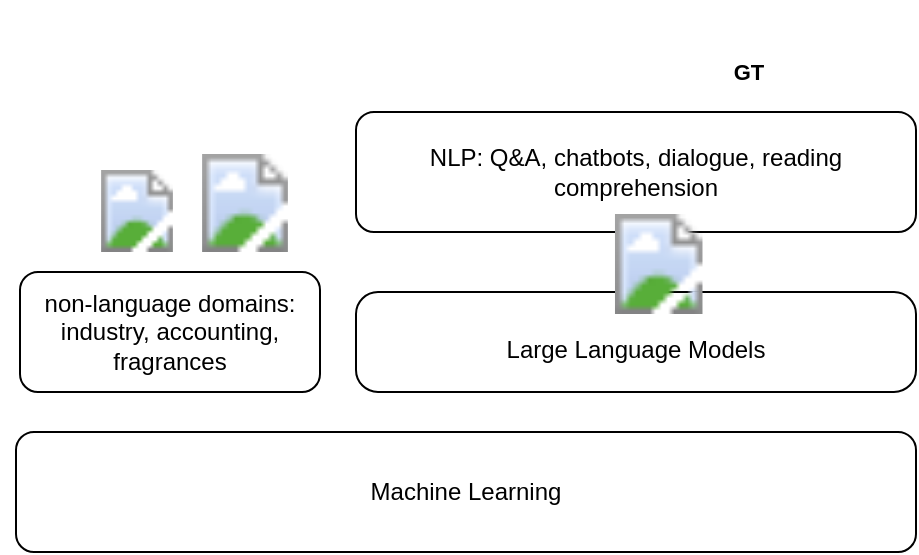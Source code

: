 <mxfile version="20.2.3" type="device"><diagram id="5ttazDErLxtyjH9lJLxJ" name="Page-1"><mxGraphModel dx="771" dy="570" grid="1" gridSize="10" guides="1" tooltips="1" connect="1" arrows="1" fold="1" page="1" pageScale="1" pageWidth="827" pageHeight="1169" math="0" shadow="0"><root><mxCell id="0"/><mxCell id="1" parent="0"/><mxCell id="nkuyvPn-MTnH5Hx-8JwU-1" value="Machine Learning" style="rounded=1;whiteSpace=wrap;html=1;" vertex="1" parent="1"><mxGeometry x="110" y="550" width="450" height="60" as="geometry"/></mxCell><mxCell id="nkuyvPn-MTnH5Hx-8JwU-2" value="Large Language Models" style="rounded=1;whiteSpace=wrap;html=1;arcSize=22;spacingTop=8;" vertex="1" parent="1"><mxGeometry x="280" y="480" width="280" height="50" as="geometry"/></mxCell><mxCell id="nkuyvPn-MTnH5Hx-8JwU-3" value="NLP: Q&amp;amp;A, chatbots, dialogue, reading comprehension" style="rounded=1;whiteSpace=wrap;html=1;" vertex="1" parent="1"><mxGeometry x="280" y="390" width="280" height="60" as="geometry"/></mxCell><mxCell id="nkuyvPn-MTnH5Hx-8JwU-4" value="non-language domains: industry, accounting, fragrances" style="rounded=1;whiteSpace=wrap;html=1;" vertex="1" parent="1"><mxGeometry x="112" y="470" width="150" height="60" as="geometry"/></mxCell><mxCell id="nkuyvPn-MTnH5Hx-8JwU-5" value="" style="shape=image;verticalLabelPosition=bottom;labelBackgroundColor=default;verticalAlign=top;aspect=fixed;imageAspect=0;image=https://synalp.gitlabpages.inria.fr/synalp-website/img/photos/Omar_Cherif.jpg;" vertex="1" parent="1"><mxGeometry x="459.0" y="442.5" width="36.58" height="47" as="geometry"/></mxCell><mxCell id="nkuyvPn-MTnH5Hx-8JwU-6" value="" style="shape=image;verticalLabelPosition=bottom;labelBackgroundColor=default;verticalAlign=top;aspect=fixed;imageAspect=0;image=https://synalp.gitlabpages.inria.fr/synalp-website/img/photos/Alaaeddine_Chaoub.jpeg;" vertex="1" parent="1"><mxGeometry x="102" y="420" width="40" height="40" as="geometry"/></mxCell><mxCell id="nkuyvPn-MTnH5Hx-8JwU-7" value="" style="shape=image;verticalLabelPosition=bottom;labelBackgroundColor=default;verticalAlign=top;aspect=fixed;imageAspect=0;image=https://synalp.gitlabpages.inria.fr/synalp-website/img/photos/Barbara_Gendron.jpg;" vertex="1" parent="1"><mxGeometry x="291" y="445" width="46" height="46" as="geometry"/></mxCell><mxCell id="nkuyvPn-MTnH5Hx-8JwU-8" value="" style="shape=image;verticalLabelPosition=bottom;labelBackgroundColor=default;verticalAlign=top;aspect=fixed;imageAspect=0;image=https://synalp.gitlabpages.inria.fr/synalp-website/img/photos/Kelvin_Han.png;" vertex="1" parent="1"><mxGeometry x="342" y="336" width="50.28" height="47" as="geometry"/></mxCell><mxCell id="nkuyvPn-MTnH5Hx-8JwU-9" value="" style="shape=image;verticalLabelPosition=bottom;labelBackgroundColor=default;verticalAlign=top;aspect=fixed;imageAspect=0;image=https://synalp.gitlabpages.inria.fr/synalp-website/img/photos/jebbari.jpg;" vertex="1" parent="1"><mxGeometry x="402" y="337" width="46" height="46" as="geometry"/></mxCell><mxCell id="nkuyvPn-MTnH5Hx-8JwU-10" value="" style="shape=image;verticalLabelPosition=bottom;labelBackgroundColor=default;verticalAlign=top;aspect=fixed;imageAspect=0;image=https://synalp.gitlabpages.inria.fr/synalp-website/img/photos/Gaspard_Michel.jpg;" vertex="1" parent="1"><mxGeometry x="501.0" y="443" width="41.67" height="50" as="geometry"/></mxCell><mxCell id="nkuyvPn-MTnH5Hx-8JwU-11" value="" style="shape=image;verticalLabelPosition=bottom;labelBackgroundColor=default;verticalAlign=top;aspect=fixed;imageAspect=0;image=https://synalp.gitlabpages.inria.fr/synalp-website/img/photos/annan.jpeg;" vertex="1" parent="1"><mxGeometry x="290" y="338" width="44" height="44" as="geometry"/></mxCell><mxCell id="nkuyvPn-MTnH5Hx-8JwU-12" value="" style="shape=image;verticalLabelPosition=bottom;labelBackgroundColor=default;verticalAlign=top;aspect=fixed;imageAspect=0;image=https://synalp.gitlabpages.inria.fr/synalp-website/img/photos/William_Soto.jpg;" vertex="1" parent="1"><mxGeometry x="349" y="441" width="50" height="50" as="geometry"/></mxCell><mxCell id="nkuyvPn-MTnH5Hx-8JwU-13" value="" style="shape=image;html=1;verticalLabelPosition=bottom;verticalAlign=top;imageAspect=1;aspect=fixed;image=/home/xtof/yassin.jpeg;" vertex="1" parent="1"><mxGeometry x="150" y="419" width="41" height="41" as="geometry"/></mxCell><mxCell id="nkuyvPn-MTnH5Hx-8JwU-15" value="" style="shape=image;html=1;verticalLabelPosition=bottom;verticalAlign=top;imageAspect=1;aspect=fixed;image=/home/xtof/ilias.jpeg;" vertex="1" parent="1"><mxGeometry x="200" y="411" width="49" height="49" as="geometry"/></mxCell><mxCell id="nkuyvPn-MTnH5Hx-8JwU-20" value="" style="shape=image;html=1;verticalLabelPosition=bottom;verticalAlign=top;imageAspect=1;aspect=fixed;image=/home/xtof/yaya.png;" vertex="1" parent="1"><mxGeometry x="408" y="441" width="46.73" height="50" as="geometry"/></mxCell><mxCell id="nkuyvPn-MTnH5Hx-8JwU-21" value="" style="shape=image;verticalLabelPosition=bottom;labelBackgroundColor=default;verticalAlign=top;aspect=fixed;imageAspect=0;image=https://synalp.gitlabpages.inria.fr/synalp-website/img/photos/Schild.jpeg;" vertex="1" parent="1"><mxGeometry x="510" y="334.5" width="50" height="50" as="geometry"/></mxCell><mxCell id="nkuyvPn-MTnH5Hx-8JwU-22" value="" style="shape=image;verticalLabelPosition=bottom;labelBackgroundColor=default;verticalAlign=top;aspect=fixed;imageAspect=0;image=https://synalp.gitlabpages.inria.fr/synalp-website/img/photos/placeholder.png;" vertex="1" parent="1"><mxGeometry x="455.73" y="339" width="42" height="42" as="geometry"/></mxCell><mxCell id="nkuyvPn-MTnH5Hx-8JwU-23" value="&lt;font style=&quot;font-size: 11px;&quot;&gt;GT&lt;/font&gt;" style="text;strokeColor=none;fillColor=none;html=1;fontSize=24;fontStyle=1;verticalAlign=middle;align=center;" vertex="1" parent="1"><mxGeometry x="459.43" y="351" width="33.71" height="30" as="geometry"/></mxCell></root></mxGraphModel></diagram></mxfile>